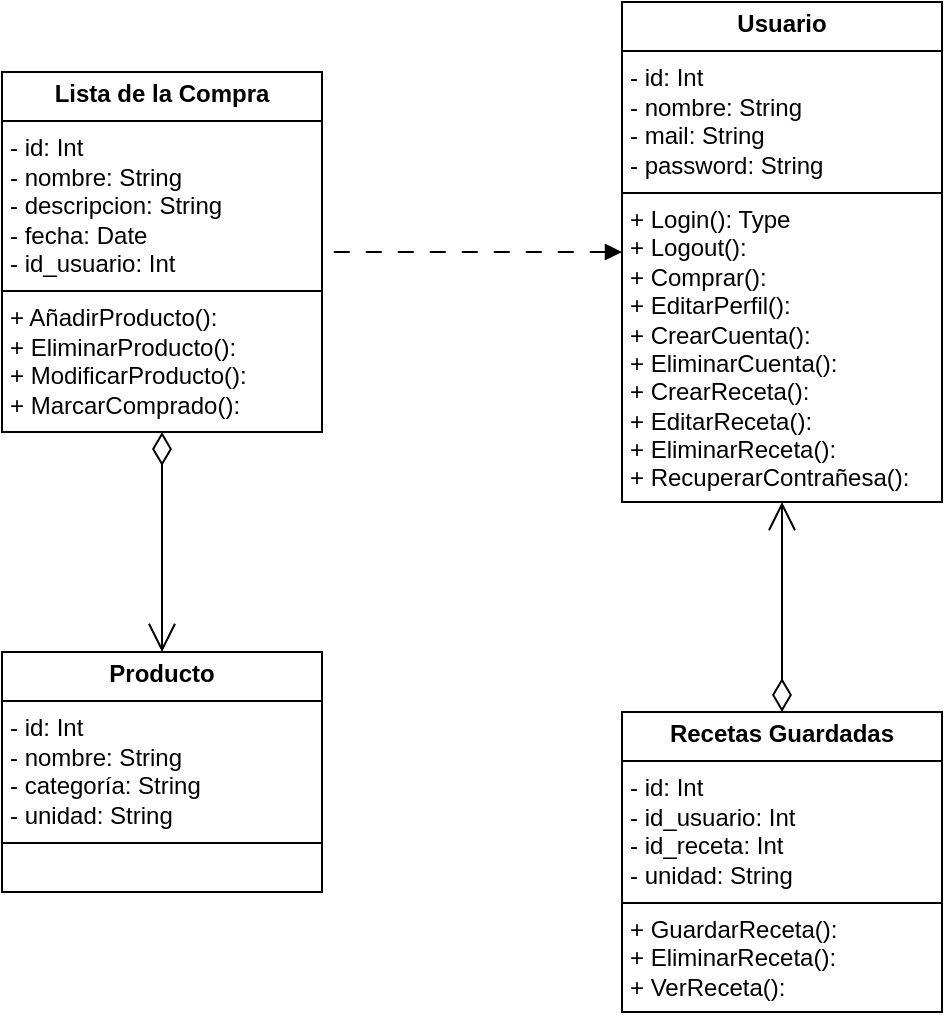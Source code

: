 <mxfile>
    <diagram id="oSfPWdAmaoIf99fP1JJ6" name="Página-1">
        <mxGraphModel dx="940" dy="666" grid="1" gridSize="10" guides="1" tooltips="1" connect="1" arrows="1" fold="1" page="1" pageScale="1" pageWidth="850" pageHeight="1100" math="0" shadow="0">
            <root>
                <mxCell id="0"/>
                <mxCell id="1" parent="0"/>
                <mxCell id="2" value="&lt;p style=&quot;margin:0px;margin-top:4px;text-align:center;&quot;&gt;&lt;b&gt;Producto&lt;/b&gt;&lt;/p&gt;&lt;hr size=&quot;1&quot; style=&quot;border-style:solid;&quot;&gt;&lt;p style=&quot;margin:0px;margin-left:4px;&quot;&gt;- id: Int&lt;/p&gt;&lt;p style=&quot;margin:0px;margin-left:4px;&quot;&gt;- nombre: String&lt;/p&gt;&lt;p style=&quot;margin:0px;margin-left:4px;&quot;&gt;- categoría: String&lt;/p&gt;&lt;p style=&quot;margin:0px;margin-left:4px;&quot;&gt;- unidad: String&lt;/p&gt;&lt;hr size=&quot;1&quot; style=&quot;border-style:solid;&quot;&gt;&lt;p style=&quot;margin:0px;margin-left:4px;&quot;&gt;&lt;br&gt;&lt;/p&gt;" style="verticalAlign=top;align=left;overflow=fill;html=1;whiteSpace=wrap;glass=0;" parent="1" vertex="1">
                    <mxGeometry x="240" y="530" width="160" height="120" as="geometry"/>
                </mxCell>
                <mxCell id="9" value="&lt;p style=&quot;margin:0px;margin-top:4px;text-align:center;&quot;&gt;&lt;b&gt;Usuario&lt;/b&gt;&lt;/p&gt;&lt;hr size=&quot;1&quot; style=&quot;border-style:solid;&quot;&gt;&lt;p style=&quot;margin:0px;margin-left:4px;&quot;&gt;- id: Int&lt;/p&gt;&lt;p style=&quot;margin:0px;margin-left:4px;&quot;&gt;- nombre: String&lt;/p&gt;&lt;p style=&quot;margin:0px;margin-left:4px;&quot;&gt;- mail: String&lt;/p&gt;&lt;p style=&quot;margin:0px;margin-left:4px;&quot;&gt;- password: String&lt;/p&gt;&lt;hr size=&quot;1&quot; style=&quot;border-style:solid;&quot;&gt;&lt;p style=&quot;margin:0px;margin-left:4px;&quot;&gt;+ Login(): Type&lt;/p&gt;&lt;p style=&quot;margin:0px;margin-left:4px;&quot;&gt;+ Logout():&amp;nbsp;&lt;/p&gt;&lt;p style=&quot;margin:0px;margin-left:4px;&quot;&gt;+ Comprar():&amp;nbsp;&lt;/p&gt;&lt;p style=&quot;margin:0px;margin-left:4px;&quot;&gt;+ EditarPerfil():&lt;/p&gt;&lt;p style=&quot;margin:0px;margin-left:4px;&quot;&gt;+ CrearCuenta():&lt;br&gt;+ EliminarCuenta():&lt;/p&gt;&lt;p style=&quot;margin:0px;margin-left:4px;&quot;&gt;+ CrearReceta():&lt;/p&gt;&lt;p style=&quot;margin:0px;margin-left:4px;&quot;&gt;+ EditarReceta():&lt;/p&gt;&lt;p style=&quot;margin:0px;margin-left:4px;&quot;&gt;+ EliminarReceta():&lt;/p&gt;&lt;p style=&quot;margin:0px;margin-left:4px;&quot;&gt;+ RecuperarContrañesa():&lt;/p&gt;" style="verticalAlign=top;align=left;overflow=fill;html=1;whiteSpace=wrap;glass=0;" parent="1" vertex="1">
                    <mxGeometry x="550" y="205" width="160" height="250" as="geometry"/>
                </mxCell>
                <mxCell id="2B8XNMFoF8BBX-FgcOr3-9" value="&lt;p style=&quot;margin:0px;margin-top:4px;text-align:center;&quot;&gt;&lt;b&gt;Lista de la Compra&lt;/b&gt;&lt;/p&gt;&lt;hr size=&quot;1&quot; style=&quot;border-style:solid;&quot;&gt;&lt;p style=&quot;margin:0px;margin-left:4px;&quot;&gt;- id: Int&lt;/p&gt;&lt;p style=&quot;margin:0px;margin-left:4px;&quot;&gt;- nombre: String&lt;/p&gt;&lt;p style=&quot;margin:0px;margin-left:4px;&quot;&gt;- descripcion: String&lt;/p&gt;&lt;p style=&quot;margin:0px;margin-left:4px;&quot;&gt;- fecha: Date&lt;/p&gt;&lt;p style=&quot;margin:0px;margin-left:4px;&quot;&gt;- id_usuario: Int&lt;/p&gt;&lt;hr size=&quot;1&quot; style=&quot;border-style:solid;&quot;&gt;&lt;p style=&quot;margin:0px;margin-left:4px;&quot;&gt;+ AñadirProducto():&amp;nbsp;&lt;/p&gt;&lt;p style=&quot;margin:0px;margin-left:4px;&quot;&gt;+ EliminarProducto():&amp;nbsp;&lt;/p&gt;&lt;p style=&quot;margin:0px;margin-left:4px;&quot;&gt;+ ModificarProducto():&lt;/p&gt;&lt;p style=&quot;margin:0px;margin-left:4px;&quot;&gt;+ MarcarComprado():&lt;br&gt;&lt;br&gt;&lt;/p&gt;" style="verticalAlign=top;align=left;overflow=fill;html=1;whiteSpace=wrap;glass=0;" parent="1" vertex="1">
                    <mxGeometry x="240" y="240" width="160" height="180" as="geometry"/>
                </mxCell>
                <mxCell id="2B8XNMFoF8BBX-FgcOr3-10" value="" style="endArrow=none;html=1;edgeStyle=orthogonalEdgeStyle;dashed=1;dashPattern=8 8;startArrow=block;startFill=1;" parent="1" source="9" target="2B8XNMFoF8BBX-FgcOr3-9" edge="1">
                    <mxGeometry relative="1" as="geometry">
                        <mxPoint x="430" y="520" as="sourcePoint"/>
                        <mxPoint x="590" y="520" as="targetPoint"/>
                    </mxGeometry>
                </mxCell>
                <mxCell id="2B8XNMFoF8BBX-FgcOr3-14" value="" style="endArrow=open;html=1;endSize=12;startArrow=diamondThin;startSize=14;startFill=0;edgeStyle=orthogonalEdgeStyle;align=left;verticalAlign=bottom;" parent="1" source="2B8XNMFoF8BBX-FgcOr3-9" target="2" edge="1">
                    <mxGeometry x="-0.774" y="-10" relative="1" as="geometry">
                        <mxPoint x="160" y="440" as="sourcePoint"/>
                        <mxPoint x="200" y="540" as="targetPoint"/>
                        <mxPoint as="offset"/>
                    </mxGeometry>
                </mxCell>
                <mxCell id="10" value="&lt;p style=&quot;margin:0px;margin-top:4px;text-align:center;&quot;&gt;&lt;b&gt;Recetas Guardadas&lt;/b&gt;&lt;/p&gt;&lt;hr size=&quot;1&quot; style=&quot;border-style:solid;&quot;&gt;&lt;p style=&quot;margin:0px;margin-left:4px;&quot;&gt;- id: Int&lt;/p&gt;&lt;p style=&quot;margin:0px;margin-left:4px;&quot;&gt;- id_usuario: Int&lt;/p&gt;&lt;p style=&quot;margin:0px;margin-left:4px;&quot;&gt;- id_receta: Int&lt;/p&gt;&lt;p style=&quot;margin:0px;margin-left:4px;&quot;&gt;- unidad: String&lt;/p&gt;&lt;hr size=&quot;1&quot; style=&quot;border-style:solid;&quot;&gt;&lt;p style=&quot;margin:0px;margin-left:4px;&quot;&gt;+ GuardarReceta():&lt;/p&gt;&lt;p style=&quot;margin:0px;margin-left:4px;&quot;&gt;+ EliminarReceta():&lt;/p&gt;&lt;p style=&quot;margin:0px;margin-left:4px;&quot;&gt;+ VerReceta():&lt;/p&gt;&lt;p style=&quot;margin:0px;margin-left:4px;&quot;&gt;&lt;br&gt;&lt;/p&gt;" style="verticalAlign=top;align=left;overflow=fill;html=1;whiteSpace=wrap;glass=0;" parent="1" vertex="1">
                    <mxGeometry x="550" y="560" width="160" height="150" as="geometry"/>
                </mxCell>
                <mxCell id="11" value="" style="endArrow=open;html=1;endSize=12;startArrow=diamondThin;startSize=14;startFill=0;edgeStyle=orthogonalEdgeStyle;align=left;verticalAlign=bottom;" parent="1" source="10" target="9" edge="1">
                    <mxGeometry x="-0.667" y="-10" relative="1" as="geometry">
                        <mxPoint x="290" y="700" as="sourcePoint"/>
                        <mxPoint x="640" y="570" as="targetPoint"/>
                        <mxPoint as="offset"/>
                    </mxGeometry>
                </mxCell>
            </root>
        </mxGraphModel>
    </diagram>
</mxfile>